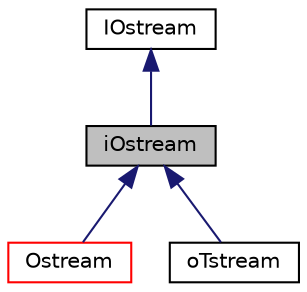 digraph "iOstream"
{
 // LATEX_PDF_SIZE
  edge [fontname="Helvetica",fontsize="10",labelfontname="Helvetica",labelfontsize="10"];
  node [fontname="Helvetica",fontsize="10",shape=record];
  Node1 [label="iOstream",height=0.2,width=0.4,color="black", fillcolor="grey75", style="filled", fontcolor="black",tooltip="Interface class for any output stream."];
  Node2 -> Node1 [dir="back",color="midnightblue",fontsize="10",style="solid",fontname="Helvetica"];
  Node2 [label="IOstream",height=0.2,width=0.4,color="black", fillcolor="white", style="filled",URL="$classpFlow_1_1IOstream.html",tooltip="A base calss for input/output streams."];
  Node1 -> Node3 [dir="back",color="midnightblue",fontsize="10",style="solid",fontname="Helvetica"];
  Node3 [label="Ostream",height=0.2,width=0.4,color="red", fillcolor="white", style="filled",URL="$classpFlow_1_1Ostream.html",tooltip="Standard output stream for BINARY and ASCII formats."];
  Node1 -> Node7 [dir="back",color="midnightblue",fontsize="10",style="solid",fontname="Helvetica"];
  Node7 [label="oTstream",height=0.2,width=0.4,color="black", fillcolor="white", style="filled",URL="$classpFlow_1_1oTstream.html",tooltip="Output token stream."];
}

